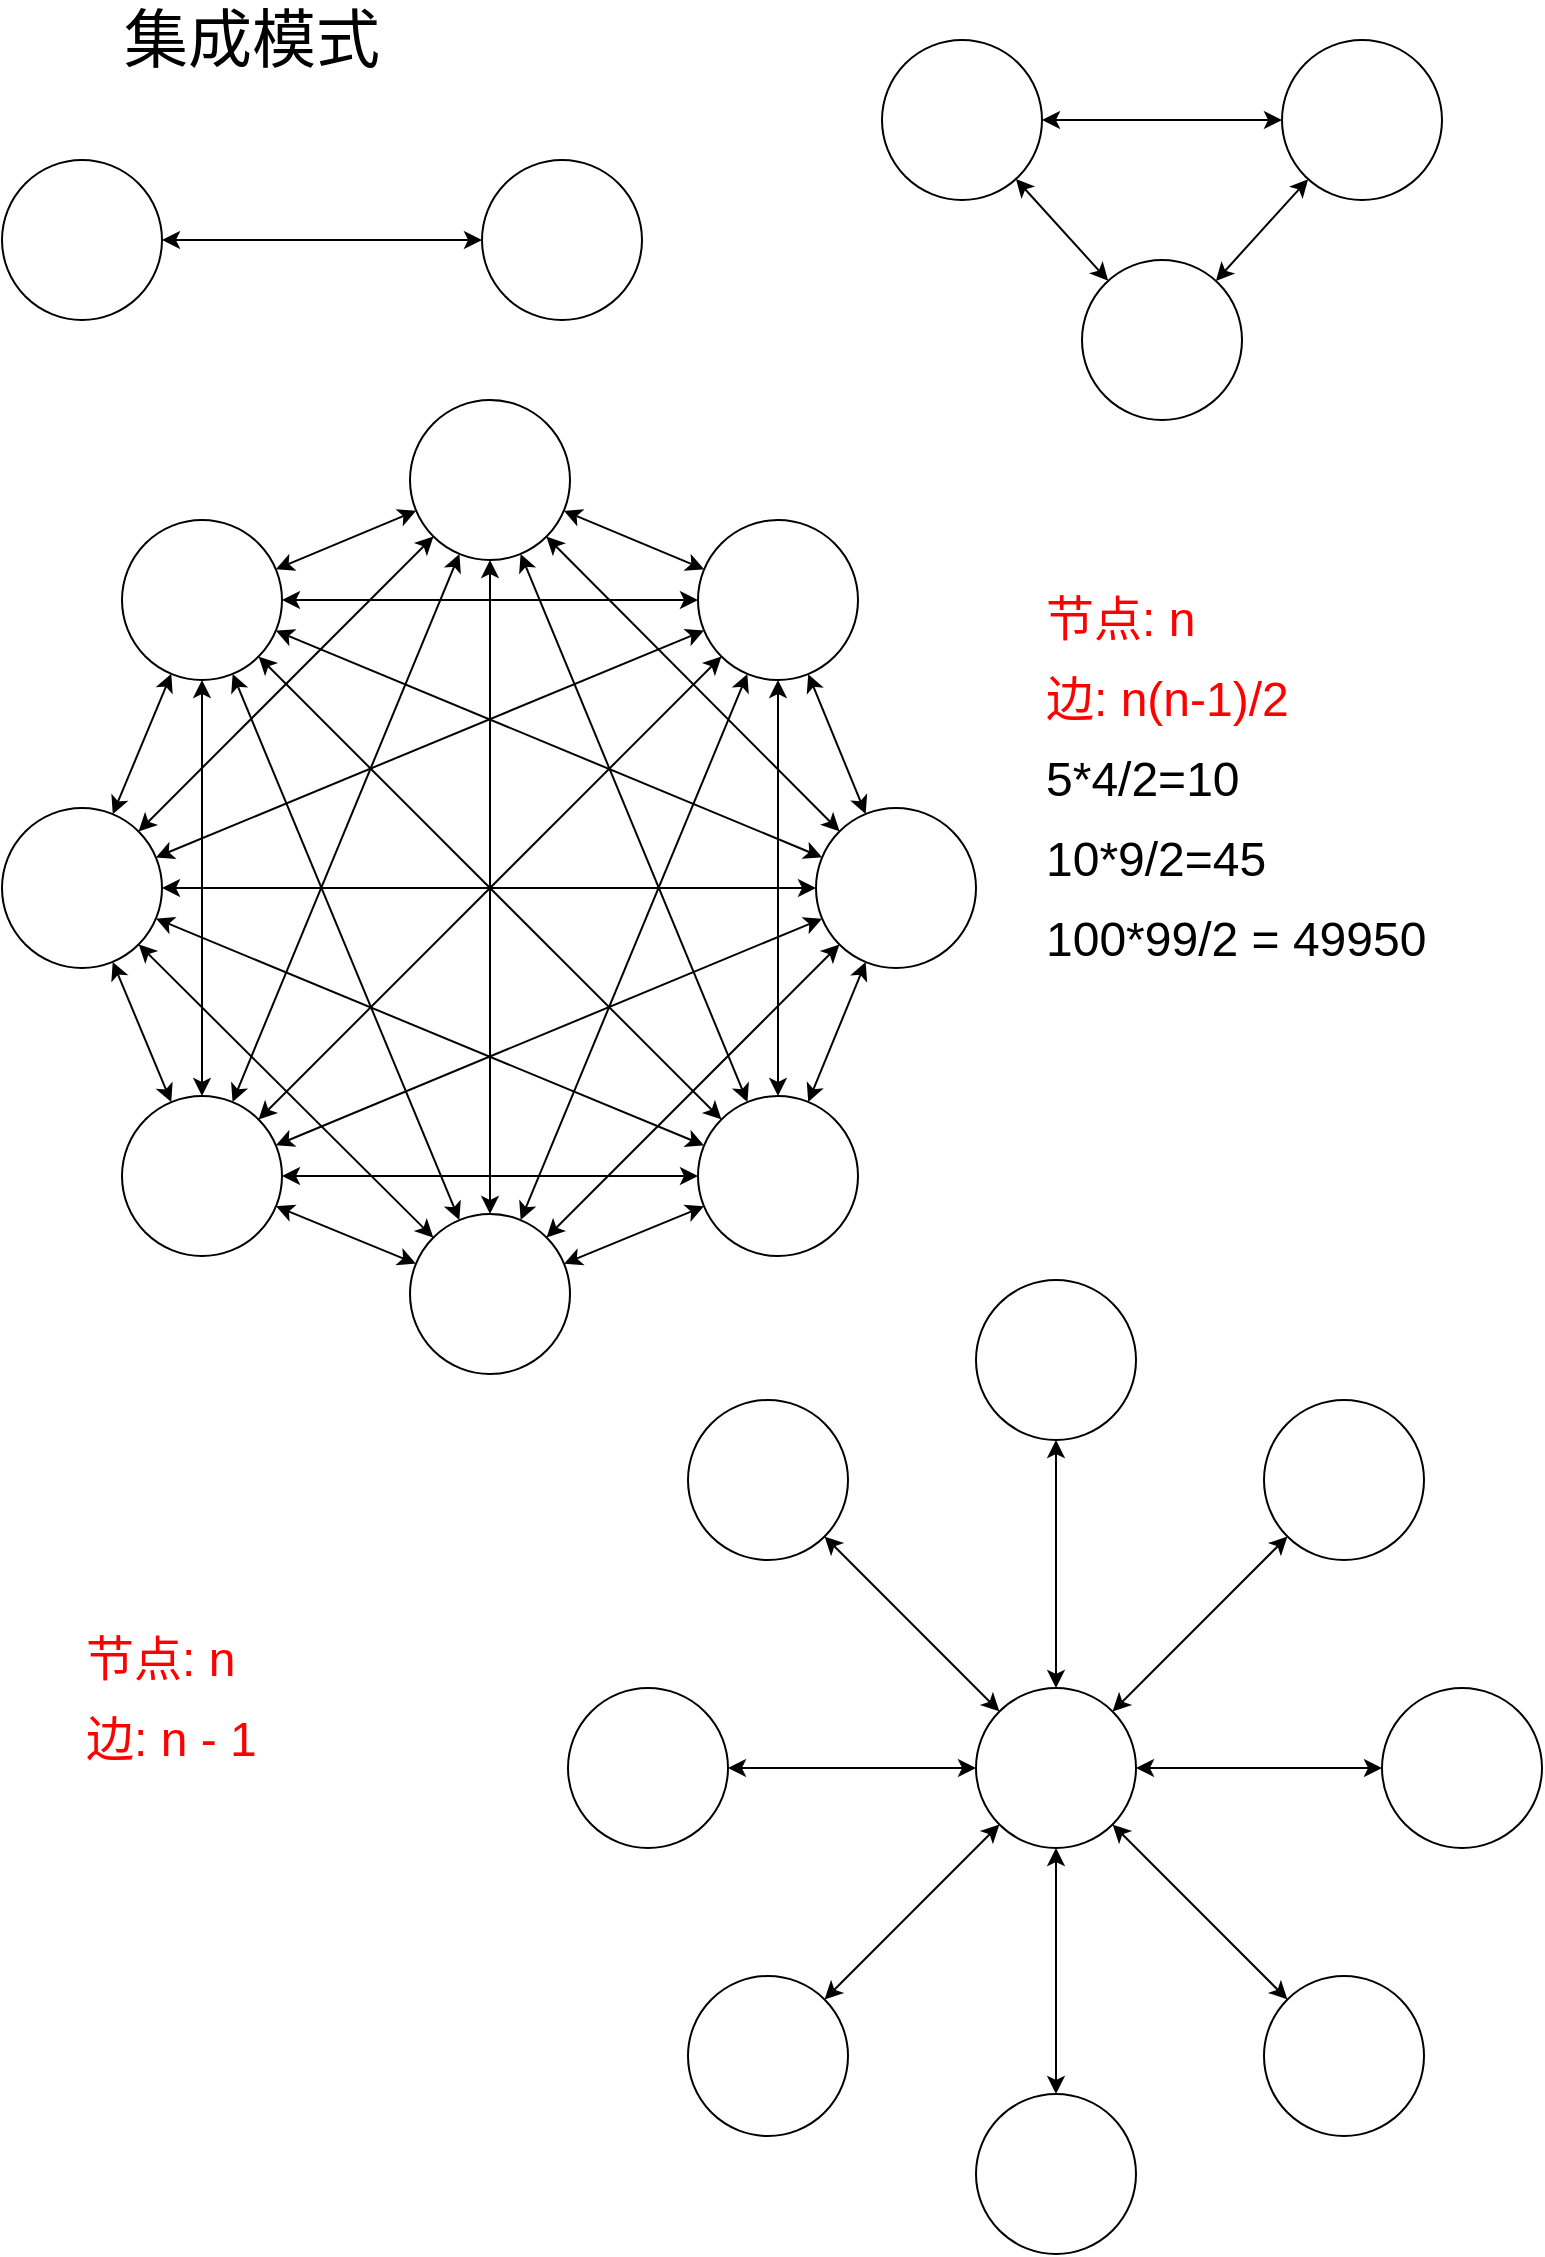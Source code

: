 <mxfile scale="2" border="25">
    <diagram id="DKvhhIhJwhFmudzz6W4t" name="Page-1">
        <mxGraphModel dx="937" dy="705" grid="1" gridSize="10" guides="1" tooltips="1" connect="1" arrows="1" fold="1" page="1" pageScale="1" pageWidth="827" pageHeight="1169" math="0" shadow="0">
            <root>
                <mxCell id="0"/>
                <mxCell id="1" parent="0"/>
                <mxCell id="NX6QIthS7Zr30zZ4aL8O-28" style="edgeStyle=none;rounded=0;orthogonalLoop=1;jettySize=auto;html=1;startArrow=classic;startFill=1;" parent="1" source="NX6QIthS7Zr30zZ4aL8O-1" target="NX6QIthS7Zr30zZ4aL8O-2" edge="1">
                    <mxGeometry relative="1" as="geometry"/>
                </mxCell>
                <mxCell id="NX6QIthS7Zr30zZ4aL8O-29" style="edgeStyle=none;rounded=0;orthogonalLoop=1;jettySize=auto;html=1;startArrow=classic;startFill=1;" parent="1" source="NX6QIthS7Zr30zZ4aL8O-1" target="NX6QIthS7Zr30zZ4aL8O-3" edge="1">
                    <mxGeometry relative="1" as="geometry"/>
                </mxCell>
                <mxCell id="NX6QIthS7Zr30zZ4aL8O-1" value="" style="ellipse;whiteSpace=wrap;html=1;aspect=fixed;" parent="1" vertex="1">
                    <mxGeometry x="244" y="647" width="80" height="80" as="geometry"/>
                </mxCell>
                <mxCell id="NX6QIthS7Zr30zZ4aL8O-30" style="edgeStyle=none;rounded=0;orthogonalLoop=1;jettySize=auto;html=1;startArrow=classic;startFill=1;" parent="1" source="NX6QIthS7Zr30zZ4aL8O-2" target="NX6QIthS7Zr30zZ4aL8O-3" edge="1">
                    <mxGeometry relative="1" as="geometry"/>
                </mxCell>
                <mxCell id="NX6QIthS7Zr30zZ4aL8O-34" style="edgeStyle=none;rounded=0;orthogonalLoop=1;jettySize=auto;html=1;startArrow=classic;startFill=1;" parent="1" source="NX6QIthS7Zr30zZ4aL8O-2" target="NX6QIthS7Zr30zZ4aL8O-5" edge="1">
                    <mxGeometry relative="1" as="geometry"/>
                </mxCell>
                <mxCell id="NX6QIthS7Zr30zZ4aL8O-2" value="" style="ellipse;whiteSpace=wrap;html=1;aspect=fixed;" parent="1" vertex="1">
                    <mxGeometry x="388" y="588" width="80" height="80" as="geometry"/>
                </mxCell>
                <mxCell id="NX6QIthS7Zr30zZ4aL8O-31" style="edgeStyle=none;rounded=0;orthogonalLoop=1;jettySize=auto;html=1;startArrow=classic;startFill=1;" parent="1" source="NX6QIthS7Zr30zZ4aL8O-3" target="NX6QIthS7Zr30zZ4aL8O-6" edge="1">
                    <mxGeometry relative="1" as="geometry"/>
                </mxCell>
                <mxCell id="NX6QIthS7Zr30zZ4aL8O-33" style="edgeStyle=none;rounded=0;orthogonalLoop=1;jettySize=auto;html=1;startArrow=classic;startFill=1;" parent="1" source="NX6QIthS7Zr30zZ4aL8O-3" target="NX6QIthS7Zr30zZ4aL8O-5" edge="1">
                    <mxGeometry relative="1" as="geometry"/>
                </mxCell>
                <mxCell id="NX6QIthS7Zr30zZ4aL8O-3" value="" style="ellipse;whiteSpace=wrap;html=1;aspect=fixed;" parent="1" vertex="1">
                    <mxGeometry x="447" y="444" width="80" height="80" as="geometry"/>
                </mxCell>
                <mxCell id="NX6QIthS7Zr30zZ4aL8O-9" style="rounded=0;orthogonalLoop=1;jettySize=auto;html=1;startArrow=classic;startFill=1;" parent="1" source="NX6QIthS7Zr30zZ4aL8O-4" target="NX6QIthS7Zr30zZ4aL8O-3" edge="1">
                    <mxGeometry relative="1" as="geometry"/>
                </mxCell>
                <mxCell id="NX6QIthS7Zr30zZ4aL8O-10" style="edgeStyle=none;rounded=0;orthogonalLoop=1;jettySize=auto;html=1;startArrow=classic;startFill=1;" parent="1" source="NX6QIthS7Zr30zZ4aL8O-4" target="NX6QIthS7Zr30zZ4aL8O-2" edge="1">
                    <mxGeometry relative="1" as="geometry"/>
                </mxCell>
                <mxCell id="NX6QIthS7Zr30zZ4aL8O-11" style="edgeStyle=none;rounded=0;orthogonalLoop=1;jettySize=auto;html=1;startArrow=classic;startFill=1;" parent="1" source="NX6QIthS7Zr30zZ4aL8O-4" target="NX6QIthS7Zr30zZ4aL8O-1" edge="1">
                    <mxGeometry relative="1" as="geometry"/>
                </mxCell>
                <mxCell id="NX6QIthS7Zr30zZ4aL8O-12" style="edgeStyle=none;rounded=0;orthogonalLoop=1;jettySize=auto;html=1;startArrow=classic;startFill=1;" parent="1" source="NX6QIthS7Zr30zZ4aL8O-4" target="NX6QIthS7Zr30zZ4aL8O-8" edge="1">
                    <mxGeometry relative="1" as="geometry"/>
                </mxCell>
                <mxCell id="NX6QIthS7Zr30zZ4aL8O-13" style="edgeStyle=none;rounded=0;orthogonalLoop=1;jettySize=auto;html=1;startArrow=classic;startFill=1;" parent="1" source="NX6QIthS7Zr30zZ4aL8O-4" target="NX6QIthS7Zr30zZ4aL8O-7" edge="1">
                    <mxGeometry relative="1" as="geometry"/>
                </mxCell>
                <mxCell id="NX6QIthS7Zr30zZ4aL8O-14" style="edgeStyle=none;rounded=0;orthogonalLoop=1;jettySize=auto;html=1;startArrow=classic;startFill=1;" parent="1" source="NX6QIthS7Zr30zZ4aL8O-4" target="NX6QIthS7Zr30zZ4aL8O-5" edge="1">
                    <mxGeometry relative="1" as="geometry"/>
                </mxCell>
                <mxCell id="NX6QIthS7Zr30zZ4aL8O-15" style="edgeStyle=none;rounded=0;orthogonalLoop=1;jettySize=auto;html=1;startArrow=classic;startFill=1;" parent="1" source="NX6QIthS7Zr30zZ4aL8O-4" target="NX6QIthS7Zr30zZ4aL8O-6" edge="1">
                    <mxGeometry relative="1" as="geometry"/>
                </mxCell>
                <mxCell id="NX6QIthS7Zr30zZ4aL8O-4" value="" style="ellipse;whiteSpace=wrap;html=1;aspect=fixed;" parent="1" vertex="1">
                    <mxGeometry x="388" y="300" width="80" height="80" as="geometry"/>
                </mxCell>
                <mxCell id="NX6QIthS7Zr30zZ4aL8O-32" style="edgeStyle=none;rounded=0;orthogonalLoop=1;jettySize=auto;html=1;startArrow=classic;startFill=1;" parent="1" source="NX6QIthS7Zr30zZ4aL8O-5" target="NX6QIthS7Zr30zZ4aL8O-1" edge="1">
                    <mxGeometry relative="1" as="geometry"/>
                </mxCell>
                <mxCell id="NX6QIthS7Zr30zZ4aL8O-5" value="" style="ellipse;whiteSpace=wrap;html=1;aspect=fixed;" parent="1" vertex="1">
                    <mxGeometry x="244" y="240" width="80" height="80" as="geometry"/>
                </mxCell>
                <mxCell id="NX6QIthS7Zr30zZ4aL8O-16" style="edgeStyle=none;rounded=0;orthogonalLoop=1;jettySize=auto;html=1;startArrow=classic;startFill=1;" parent="1" source="NX6QIthS7Zr30zZ4aL8O-6" target="NX6QIthS7Zr30zZ4aL8O-5" edge="1">
                    <mxGeometry relative="1" as="geometry"/>
                </mxCell>
                <mxCell id="NX6QIthS7Zr30zZ4aL8O-17" style="edgeStyle=none;rounded=0;orthogonalLoop=1;jettySize=auto;html=1;startArrow=classic;startFill=1;" parent="1" source="NX6QIthS7Zr30zZ4aL8O-6" target="NX6QIthS7Zr30zZ4aL8O-7" edge="1">
                    <mxGeometry relative="1" as="geometry"/>
                </mxCell>
                <mxCell id="NX6QIthS7Zr30zZ4aL8O-18" style="edgeStyle=none;rounded=0;orthogonalLoop=1;jettySize=auto;html=1;startArrow=classic;startFill=1;" parent="1" source="NX6QIthS7Zr30zZ4aL8O-6" target="NX6QIthS7Zr30zZ4aL8O-8" edge="1">
                    <mxGeometry relative="1" as="geometry"/>
                </mxCell>
                <mxCell id="NX6QIthS7Zr30zZ4aL8O-19" style="edgeStyle=none;rounded=0;orthogonalLoop=1;jettySize=auto;html=1;startArrow=classic;startFill=1;" parent="1" source="NX6QIthS7Zr30zZ4aL8O-6" target="NX6QIthS7Zr30zZ4aL8O-1" edge="1">
                    <mxGeometry relative="1" as="geometry"/>
                </mxCell>
                <mxCell id="NX6QIthS7Zr30zZ4aL8O-20" style="edgeStyle=none;rounded=0;orthogonalLoop=1;jettySize=auto;html=1;startArrow=classic;startFill=1;" parent="1" source="NX6QIthS7Zr30zZ4aL8O-6" target="NX6QIthS7Zr30zZ4aL8O-2" edge="1">
                    <mxGeometry relative="1" as="geometry"/>
                </mxCell>
                <mxCell id="NX6QIthS7Zr30zZ4aL8O-6" value="" style="ellipse;whiteSpace=wrap;html=1;aspect=fixed;" parent="1" vertex="1">
                    <mxGeometry x="100" y="300" width="80" height="80" as="geometry"/>
                </mxCell>
                <mxCell id="NX6QIthS7Zr30zZ4aL8O-21" style="edgeStyle=none;rounded=0;orthogonalLoop=1;jettySize=auto;html=1;startArrow=classic;startFill=1;" parent="1" source="NX6QIthS7Zr30zZ4aL8O-7" target="NX6QIthS7Zr30zZ4aL8O-8" edge="1">
                    <mxGeometry relative="1" as="geometry"/>
                </mxCell>
                <mxCell id="NX6QIthS7Zr30zZ4aL8O-22" style="edgeStyle=none;rounded=0;orthogonalLoop=1;jettySize=auto;html=1;startArrow=classic;startFill=1;" parent="1" source="NX6QIthS7Zr30zZ4aL8O-7" target="NX6QIthS7Zr30zZ4aL8O-1" edge="1">
                    <mxGeometry relative="1" as="geometry"/>
                </mxCell>
                <mxCell id="NX6QIthS7Zr30zZ4aL8O-23" style="edgeStyle=none;rounded=0;orthogonalLoop=1;jettySize=auto;html=1;startArrow=classic;startFill=1;" parent="1" source="NX6QIthS7Zr30zZ4aL8O-7" target="NX6QIthS7Zr30zZ4aL8O-2" edge="1">
                    <mxGeometry relative="1" as="geometry"/>
                </mxCell>
                <mxCell id="NX6QIthS7Zr30zZ4aL8O-24" style="edgeStyle=none;rounded=0;orthogonalLoop=1;jettySize=auto;html=1;startArrow=classic;startFill=1;" parent="1" source="NX6QIthS7Zr30zZ4aL8O-7" target="NX6QIthS7Zr30zZ4aL8O-3" edge="1">
                    <mxGeometry relative="1" as="geometry"/>
                </mxCell>
                <mxCell id="NX6QIthS7Zr30zZ4aL8O-36" style="edgeStyle=none;rounded=0;orthogonalLoop=1;jettySize=auto;html=1;startArrow=classic;startFill=1;" parent="1" source="NX6QIthS7Zr30zZ4aL8O-7" target="NX6QIthS7Zr30zZ4aL8O-5" edge="1">
                    <mxGeometry relative="1" as="geometry"/>
                </mxCell>
                <mxCell id="NX6QIthS7Zr30zZ4aL8O-7" value="" style="ellipse;whiteSpace=wrap;html=1;aspect=fixed;" parent="1" vertex="1">
                    <mxGeometry x="40" y="444" width="80" height="80" as="geometry"/>
                </mxCell>
                <mxCell id="NX6QIthS7Zr30zZ4aL8O-25" style="edgeStyle=none;rounded=0;orthogonalLoop=1;jettySize=auto;html=1;startArrow=classic;startFill=1;" parent="1" source="NX6QIthS7Zr30zZ4aL8O-8" target="NX6QIthS7Zr30zZ4aL8O-1" edge="1">
                    <mxGeometry relative="1" as="geometry"/>
                </mxCell>
                <mxCell id="NX6QIthS7Zr30zZ4aL8O-26" style="edgeStyle=none;rounded=0;orthogonalLoop=1;jettySize=auto;html=1;startArrow=classic;startFill=1;" parent="1" source="NX6QIthS7Zr30zZ4aL8O-8" target="NX6QIthS7Zr30zZ4aL8O-2" edge="1">
                    <mxGeometry relative="1" as="geometry"/>
                </mxCell>
                <mxCell id="NX6QIthS7Zr30zZ4aL8O-27" style="edgeStyle=none;rounded=0;orthogonalLoop=1;jettySize=auto;html=1;startArrow=classic;startFill=1;" parent="1" source="NX6QIthS7Zr30zZ4aL8O-8" target="NX6QIthS7Zr30zZ4aL8O-3" edge="1">
                    <mxGeometry relative="1" as="geometry"/>
                </mxCell>
                <mxCell id="NX6QIthS7Zr30zZ4aL8O-35" style="edgeStyle=none;rounded=0;orthogonalLoop=1;jettySize=auto;html=1;startArrow=classic;startFill=1;" parent="1" source="NX6QIthS7Zr30zZ4aL8O-8" target="NX6QIthS7Zr30zZ4aL8O-5" edge="1">
                    <mxGeometry relative="1" as="geometry"/>
                </mxCell>
                <mxCell id="NX6QIthS7Zr30zZ4aL8O-8" value="" style="ellipse;whiteSpace=wrap;html=1;aspect=fixed;" parent="1" vertex="1">
                    <mxGeometry x="100" y="588" width="80" height="80" as="geometry"/>
                </mxCell>
                <mxCell id="NX6QIthS7Zr30zZ4aL8O-37" value="边: n(n-1)/2" style="text;html=1;strokeColor=none;fillColor=none;align=left;verticalAlign=middle;whiteSpace=wrap;rounded=0;fontSize=24;fontColor=#FF0000;" parent="1" vertex="1">
                    <mxGeometry x="560" y="380" width="130" height="20" as="geometry"/>
                </mxCell>
                <mxCell id="NX6QIthS7Zr30zZ4aL8O-40" style="edgeStyle=none;rounded=0;orthogonalLoop=1;jettySize=auto;html=1;startArrow=classic;startFill=1;" parent="1" source="NX6QIthS7Zr30zZ4aL8O-38" target="NX6QIthS7Zr30zZ4aL8O-39" edge="1">
                    <mxGeometry relative="1" as="geometry"/>
                </mxCell>
                <mxCell id="NX6QIthS7Zr30zZ4aL8O-38" value="" style="ellipse;whiteSpace=wrap;html=1;aspect=fixed;" parent="1" vertex="1">
                    <mxGeometry x="40" y="120" width="80" height="80" as="geometry"/>
                </mxCell>
                <mxCell id="NX6QIthS7Zr30zZ4aL8O-39" value="" style="ellipse;whiteSpace=wrap;html=1;aspect=fixed;" parent="1" vertex="1">
                    <mxGeometry x="280" y="120" width="80" height="80" as="geometry"/>
                </mxCell>
                <mxCell id="NX6QIthS7Zr30zZ4aL8O-45" style="edgeStyle=none;rounded=0;orthogonalLoop=1;jettySize=auto;html=1;startArrow=classic;startFill=1;" parent="1" source="NX6QIthS7Zr30zZ4aL8O-41" target="NX6QIthS7Zr30zZ4aL8O-42" edge="1">
                    <mxGeometry relative="1" as="geometry"/>
                </mxCell>
                <mxCell id="NX6QIthS7Zr30zZ4aL8O-46" style="edgeStyle=none;rounded=0;orthogonalLoop=1;jettySize=auto;html=1;startArrow=classic;startFill=1;" parent="1" source="NX6QIthS7Zr30zZ4aL8O-41" target="NX6QIthS7Zr30zZ4aL8O-43" edge="1">
                    <mxGeometry relative="1" as="geometry"/>
                </mxCell>
                <mxCell id="NX6QIthS7Zr30zZ4aL8O-41" value="" style="ellipse;whiteSpace=wrap;html=1;aspect=fixed;" parent="1" vertex="1">
                    <mxGeometry x="480" y="60" width="80" height="80" as="geometry"/>
                </mxCell>
                <mxCell id="NX6QIthS7Zr30zZ4aL8O-42" value="" style="ellipse;whiteSpace=wrap;html=1;aspect=fixed;" parent="1" vertex="1">
                    <mxGeometry x="680" y="60" width="80" height="80" as="geometry"/>
                </mxCell>
                <mxCell id="NX6QIthS7Zr30zZ4aL8O-44" style="edgeStyle=none;rounded=0;orthogonalLoop=1;jettySize=auto;html=1;startArrow=classic;startFill=1;" parent="1" source="NX6QIthS7Zr30zZ4aL8O-43" target="NX6QIthS7Zr30zZ4aL8O-42" edge="1">
                    <mxGeometry relative="1" as="geometry"/>
                </mxCell>
                <mxCell id="NX6QIthS7Zr30zZ4aL8O-43" value="" style="ellipse;whiteSpace=wrap;html=1;aspect=fixed;" parent="1" vertex="1">
                    <mxGeometry x="580" y="170" width="80" height="80" as="geometry"/>
                </mxCell>
                <mxCell id="NX6QIthS7Zr30zZ4aL8O-47" value="100*99/2 = 49950" style="text;html=1;strokeColor=none;fillColor=none;align=left;verticalAlign=middle;whiteSpace=wrap;rounded=0;fontSize=24;" parent="1" vertex="1">
                    <mxGeometry x="560" y="500" width="250" height="20" as="geometry"/>
                </mxCell>
                <mxCell id="NX6QIthS7Zr30zZ4aL8O-48" value="10*9/2=45" style="text;html=1;strokeColor=none;fillColor=none;align=left;verticalAlign=middle;whiteSpace=wrap;rounded=0;fontSize=24;" parent="1" vertex="1">
                    <mxGeometry x="560" y="460" width="130" height="20" as="geometry"/>
                </mxCell>
                <mxCell id="NX6QIthS7Zr30zZ4aL8O-50" value="5*4/2=10" style="text;html=1;strokeColor=none;fillColor=none;align=left;verticalAlign=middle;whiteSpace=wrap;rounded=0;fontSize=24;" parent="1" vertex="1">
                    <mxGeometry x="560" y="420" width="130" height="20" as="geometry"/>
                </mxCell>
                <mxCell id="NX6QIthS7Zr30zZ4aL8O-63" style="edgeStyle=none;rounded=0;orthogonalLoop=1;jettySize=auto;html=1;startArrow=classic;startFill=1;fontSize=24;fontColor=#FF0000;" parent="1" source="NX6QIthS7Zr30zZ4aL8O-51" target="NX6QIthS7Zr30zZ4aL8O-59" edge="1">
                    <mxGeometry relative="1" as="geometry"/>
                </mxCell>
                <mxCell id="NX6QIthS7Zr30zZ4aL8O-51" value="" style="ellipse;whiteSpace=wrap;html=1;aspect=fixed;" parent="1" vertex="1">
                    <mxGeometry x="527" y="1087" width="80" height="80" as="geometry"/>
                </mxCell>
                <mxCell id="NX6QIthS7Zr30zZ4aL8O-62" style="edgeStyle=none;rounded=0;orthogonalLoop=1;jettySize=auto;html=1;startArrow=classic;startFill=1;fontSize=24;fontColor=#FF0000;" parent="1" source="NX6QIthS7Zr30zZ4aL8O-52" target="NX6QIthS7Zr30zZ4aL8O-59" edge="1">
                    <mxGeometry relative="1" as="geometry"/>
                </mxCell>
                <mxCell id="NX6QIthS7Zr30zZ4aL8O-52" value="" style="ellipse;whiteSpace=wrap;html=1;aspect=fixed;" parent="1" vertex="1">
                    <mxGeometry x="671" y="1028" width="80" height="80" as="geometry"/>
                </mxCell>
                <mxCell id="NX6QIthS7Zr30zZ4aL8O-61" style="edgeStyle=none;rounded=0;orthogonalLoop=1;jettySize=auto;html=1;startArrow=classic;startFill=1;fontSize=24;fontColor=#FF0000;" parent="1" source="NX6QIthS7Zr30zZ4aL8O-53" target="NX6QIthS7Zr30zZ4aL8O-59" edge="1">
                    <mxGeometry relative="1" as="geometry"/>
                </mxCell>
                <mxCell id="NX6QIthS7Zr30zZ4aL8O-53" value="" style="ellipse;whiteSpace=wrap;html=1;aspect=fixed;" parent="1" vertex="1">
                    <mxGeometry x="730" y="884" width="80" height="80" as="geometry"/>
                </mxCell>
                <mxCell id="NX6QIthS7Zr30zZ4aL8O-60" style="edgeStyle=none;rounded=0;orthogonalLoop=1;jettySize=auto;html=1;startArrow=classic;startFill=1;fontSize=24;fontColor=#FF0000;" parent="1" source="NX6QIthS7Zr30zZ4aL8O-54" target="NX6QIthS7Zr30zZ4aL8O-59" edge="1">
                    <mxGeometry relative="1" as="geometry"/>
                </mxCell>
                <mxCell id="NX6QIthS7Zr30zZ4aL8O-54" value="" style="ellipse;whiteSpace=wrap;html=1;aspect=fixed;" parent="1" vertex="1">
                    <mxGeometry x="671" y="740" width="80" height="80" as="geometry"/>
                </mxCell>
                <mxCell id="NX6QIthS7Zr30zZ4aL8O-67" style="edgeStyle=none;rounded=0;orthogonalLoop=1;jettySize=auto;html=1;startArrow=classic;startFill=1;fontSize=24;fontColor=#FF0000;" parent="1" source="NX6QIthS7Zr30zZ4aL8O-55" target="NX6QIthS7Zr30zZ4aL8O-59" edge="1">
                    <mxGeometry relative="1" as="geometry"/>
                </mxCell>
                <mxCell id="NX6QIthS7Zr30zZ4aL8O-55" value="" style="ellipse;whiteSpace=wrap;html=1;aspect=fixed;" parent="1" vertex="1">
                    <mxGeometry x="527" y="680" width="80" height="80" as="geometry"/>
                </mxCell>
                <mxCell id="NX6QIthS7Zr30zZ4aL8O-66" style="edgeStyle=none;rounded=0;orthogonalLoop=1;jettySize=auto;html=1;startArrow=classic;startFill=1;fontSize=24;fontColor=#FF0000;" parent="1" source="NX6QIthS7Zr30zZ4aL8O-56" target="NX6QIthS7Zr30zZ4aL8O-59" edge="1">
                    <mxGeometry relative="1" as="geometry"/>
                </mxCell>
                <mxCell id="NX6QIthS7Zr30zZ4aL8O-56" value="" style="ellipse;whiteSpace=wrap;html=1;aspect=fixed;" parent="1" vertex="1">
                    <mxGeometry x="383" y="740" width="80" height="80" as="geometry"/>
                </mxCell>
                <mxCell id="NX6QIthS7Zr30zZ4aL8O-65" style="edgeStyle=none;rounded=0;orthogonalLoop=1;jettySize=auto;html=1;startArrow=classic;startFill=1;fontSize=24;fontColor=#FF0000;" parent="1" source="NX6QIthS7Zr30zZ4aL8O-57" target="NX6QIthS7Zr30zZ4aL8O-59" edge="1">
                    <mxGeometry relative="1" as="geometry"/>
                </mxCell>
                <mxCell id="NX6QIthS7Zr30zZ4aL8O-57" value="" style="ellipse;whiteSpace=wrap;html=1;aspect=fixed;" parent="1" vertex="1">
                    <mxGeometry x="323" y="884" width="80" height="80" as="geometry"/>
                </mxCell>
                <mxCell id="NX6QIthS7Zr30zZ4aL8O-64" style="edgeStyle=none;rounded=0;orthogonalLoop=1;jettySize=auto;html=1;startArrow=classic;startFill=1;fontSize=24;fontColor=#FF0000;" parent="1" source="NX6QIthS7Zr30zZ4aL8O-58" target="NX6QIthS7Zr30zZ4aL8O-59" edge="1">
                    <mxGeometry relative="1" as="geometry"/>
                </mxCell>
                <mxCell id="NX6QIthS7Zr30zZ4aL8O-58" value="" style="ellipse;whiteSpace=wrap;html=1;aspect=fixed;" parent="1" vertex="1">
                    <mxGeometry x="383" y="1028" width="80" height="80" as="geometry"/>
                </mxCell>
                <mxCell id="NX6QIthS7Zr30zZ4aL8O-59" value="" style="ellipse;whiteSpace=wrap;html=1;aspect=fixed;" parent="1" vertex="1">
                    <mxGeometry x="527" y="884" width="80" height="80" as="geometry"/>
                </mxCell>
                <mxCell id="NX6QIthS7Zr30zZ4aL8O-68" value="节点: n" style="text;html=1;strokeColor=none;fillColor=none;align=left;verticalAlign=middle;whiteSpace=wrap;rounded=0;fontSize=24;fontColor=#FF0000;" parent="1" vertex="1">
                    <mxGeometry x="560" y="340" width="130" height="20" as="geometry"/>
                </mxCell>
                <mxCell id="NX6QIthS7Zr30zZ4aL8O-69" value="边: n - 1" style="text;html=1;strokeColor=none;fillColor=none;align=left;verticalAlign=middle;whiteSpace=wrap;rounded=0;fontSize=24;fontColor=#FF0000;" parent="1" vertex="1">
                    <mxGeometry x="80" y="900" width="130" height="20" as="geometry"/>
                </mxCell>
                <mxCell id="NX6QIthS7Zr30zZ4aL8O-70" value="节点: n" style="text;html=1;strokeColor=none;fillColor=none;align=left;verticalAlign=middle;whiteSpace=wrap;rounded=0;fontSize=24;fontColor=#FF0000;" parent="1" vertex="1">
                    <mxGeometry x="80" y="860" width="130" height="20" as="geometry"/>
                </mxCell>
                <mxCell id="NX6QIthS7Zr30zZ4aL8O-71" value="集成模式" style="text;html=1;strokeColor=none;fillColor=none;align=center;verticalAlign=middle;whiteSpace=wrap;rounded=0;fontSize=32;fontColor=#000000;" parent="1" vertex="1">
                    <mxGeometry x="40" y="40" width="250" height="40" as="geometry"/>
                </mxCell>
            </root>
        </mxGraphModel>
    </diagram>
</mxfile>